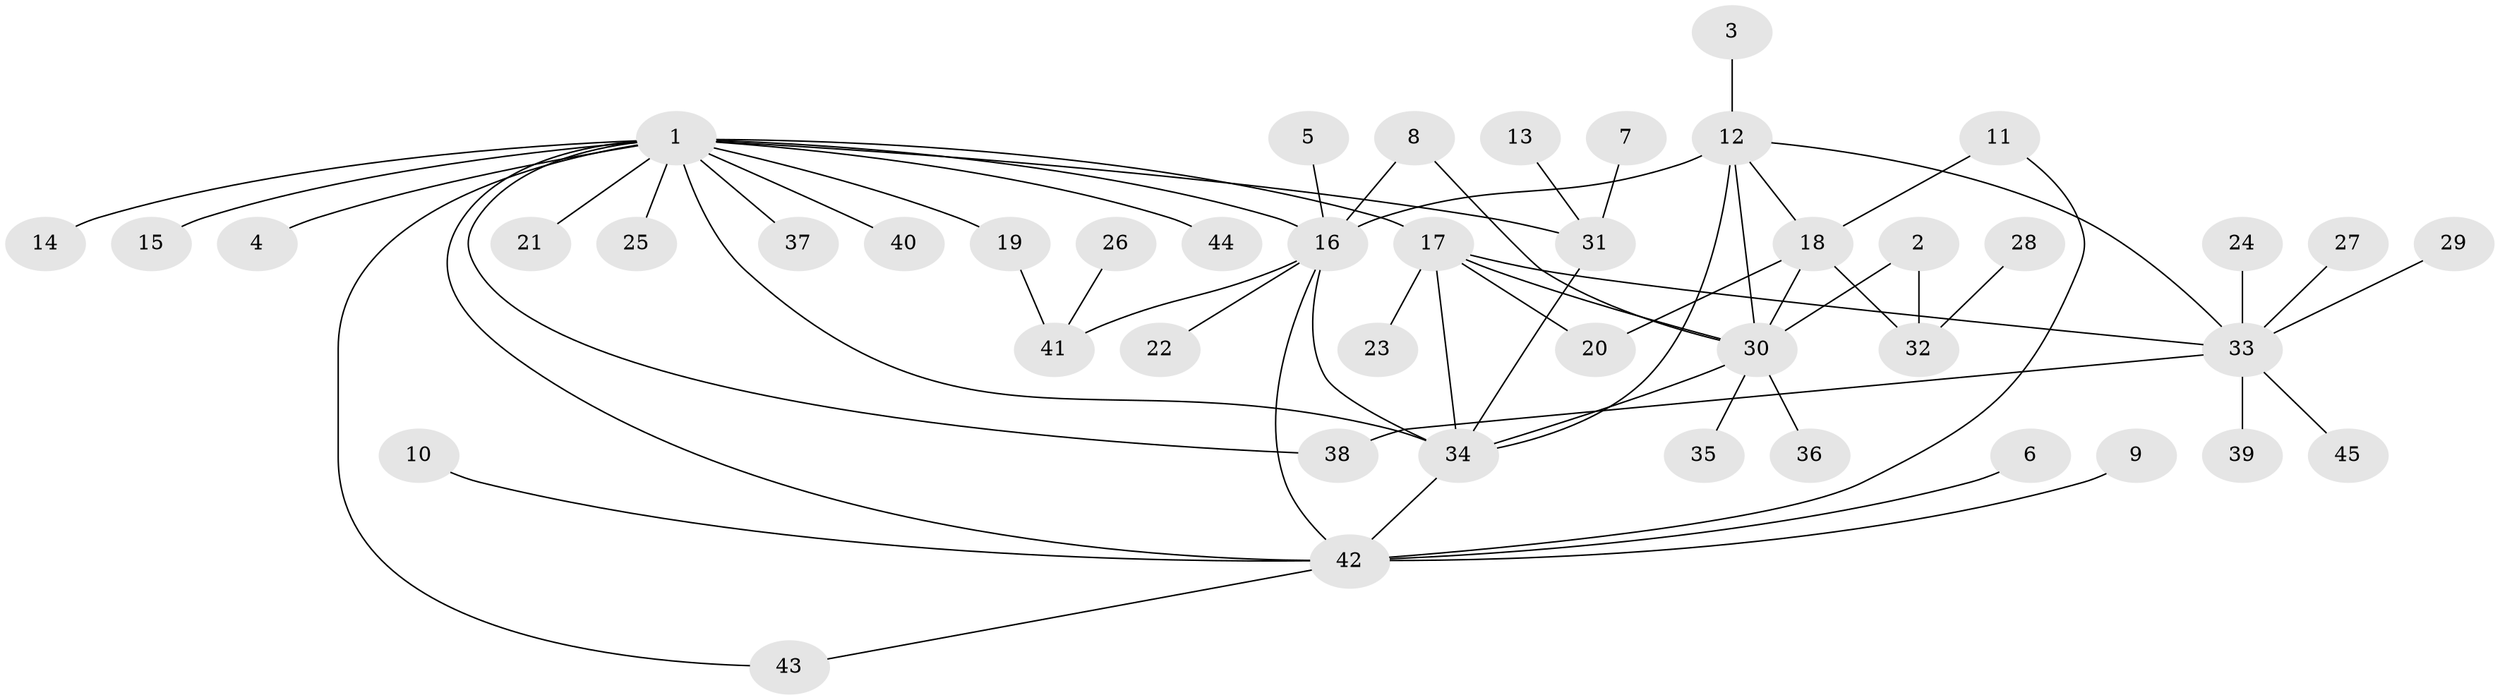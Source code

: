 // original degree distribution, {19: 0.011764705882352941, 11: 0.023529411764705882, 4: 0.047058823529411764, 8: 0.023529411764705882, 2: 0.23529411764705882, 1: 0.5529411764705883, 7: 0.023529411764705882, 10: 0.011764705882352941, 5: 0.011764705882352941, 6: 0.023529411764705882, 3: 0.03529411764705882}
// Generated by graph-tools (version 1.1) at 2025/49/03/09/25 03:49:47]
// undirected, 45 vertices, 61 edges
graph export_dot {
graph [start="1"]
  node [color=gray90,style=filled];
  1;
  2;
  3;
  4;
  5;
  6;
  7;
  8;
  9;
  10;
  11;
  12;
  13;
  14;
  15;
  16;
  17;
  18;
  19;
  20;
  21;
  22;
  23;
  24;
  25;
  26;
  27;
  28;
  29;
  30;
  31;
  32;
  33;
  34;
  35;
  36;
  37;
  38;
  39;
  40;
  41;
  42;
  43;
  44;
  45;
  1 -- 4 [weight=1.0];
  1 -- 14 [weight=1.0];
  1 -- 15 [weight=1.0];
  1 -- 16 [weight=1.0];
  1 -- 17 [weight=1.0];
  1 -- 19 [weight=1.0];
  1 -- 21 [weight=1.0];
  1 -- 25 [weight=1.0];
  1 -- 31 [weight=1.0];
  1 -- 34 [weight=1.0];
  1 -- 37 [weight=1.0];
  1 -- 38 [weight=1.0];
  1 -- 40 [weight=1.0];
  1 -- 42 [weight=1.0];
  1 -- 43 [weight=1.0];
  1 -- 44 [weight=1.0];
  2 -- 30 [weight=1.0];
  2 -- 32 [weight=1.0];
  3 -- 12 [weight=1.0];
  5 -- 16 [weight=1.0];
  6 -- 42 [weight=1.0];
  7 -- 31 [weight=1.0];
  8 -- 16 [weight=1.0];
  8 -- 30 [weight=1.0];
  9 -- 42 [weight=1.0];
  10 -- 42 [weight=1.0];
  11 -- 18 [weight=1.0];
  11 -- 42 [weight=1.0];
  12 -- 16 [weight=1.0];
  12 -- 18 [weight=1.0];
  12 -- 30 [weight=2.0];
  12 -- 33 [weight=1.0];
  12 -- 34 [weight=1.0];
  13 -- 31 [weight=1.0];
  16 -- 22 [weight=1.0];
  16 -- 34 [weight=1.0];
  16 -- 41 [weight=1.0];
  16 -- 42 [weight=1.0];
  17 -- 20 [weight=1.0];
  17 -- 23 [weight=1.0];
  17 -- 30 [weight=1.0];
  17 -- 33 [weight=1.0];
  17 -- 34 [weight=1.0];
  18 -- 20 [weight=1.0];
  18 -- 30 [weight=1.0];
  18 -- 32 [weight=1.0];
  19 -- 41 [weight=1.0];
  24 -- 33 [weight=1.0];
  26 -- 41 [weight=1.0];
  27 -- 33 [weight=1.0];
  28 -- 32 [weight=1.0];
  29 -- 33 [weight=1.0];
  30 -- 34 [weight=1.0];
  30 -- 35 [weight=1.0];
  30 -- 36 [weight=1.0];
  31 -- 34 [weight=1.0];
  33 -- 38 [weight=1.0];
  33 -- 39 [weight=1.0];
  33 -- 45 [weight=1.0];
  34 -- 42 [weight=1.0];
  42 -- 43 [weight=1.0];
}
